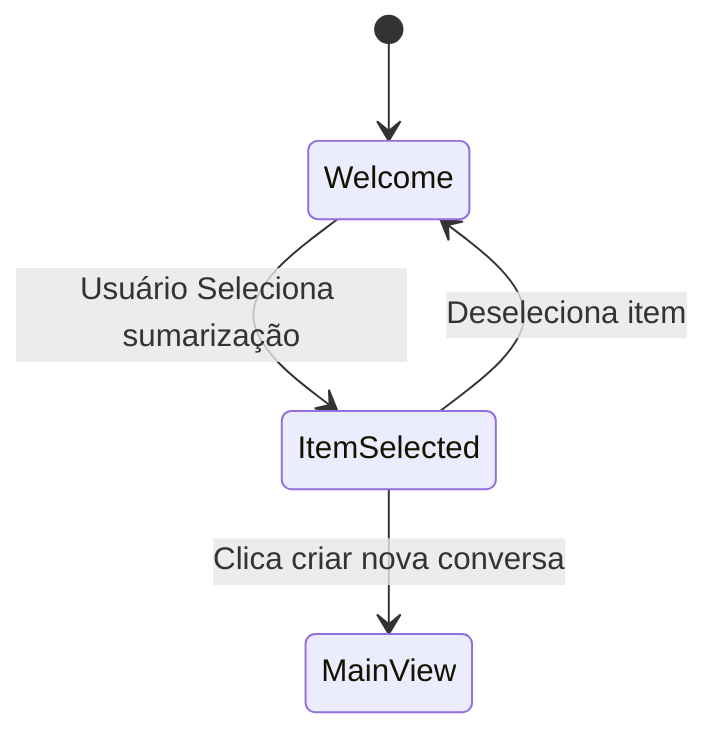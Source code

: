 stateDiagram-v2
    [*] --> Welcome
    Welcome --> ItemSelected : Usuário Seleciona sumarização
    ItemSelected --> Welcome : Deseleciona item
    ItemSelected --> MainView : Clica criar nova conversa